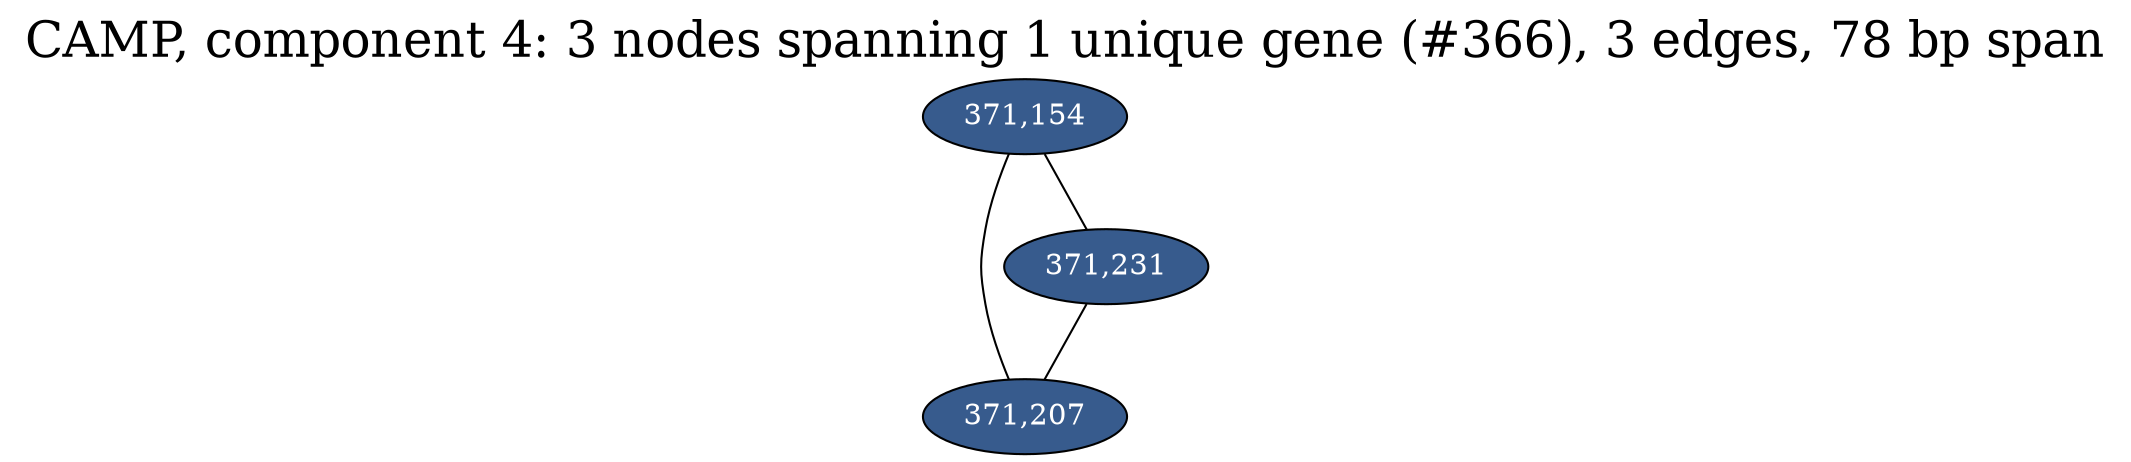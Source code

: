 graph CAMP_cc4 {
	overlap="prism50";
	outputorder="edgesfirst";
	node [style="filled"];
	label="CAMP, component 4: 3 nodes spanning 1 unique gene (#366), 3 edges, 78 bp span";
	labelloc="t";
	fontsize=24;
	"371,154" [fillcolor="#375b8d", fontcolor="#ffffff"];
	"371,207" [fillcolor="#375b8d", fontcolor="#ffffff"];
	"371,231" [fillcolor="#375b8d", fontcolor="#ffffff"];
	"371,154" -- "371,207";
	"371,154" -- "371,231";
	"371,231" -- "371,207";
}